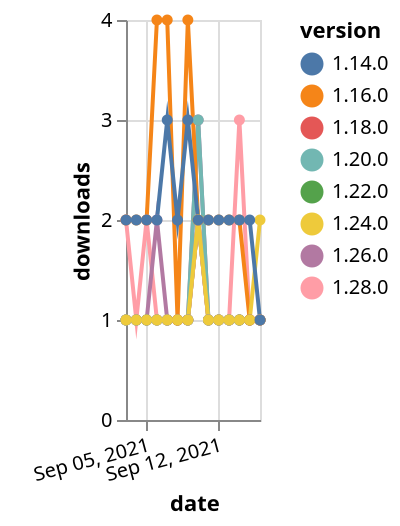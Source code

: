 {"$schema": "https://vega.github.io/schema/vega-lite/v5.json", "description": "A simple bar chart with embedded data.", "data": {"values": [{"date": "2021-09-03", "total": 248, "delta": 1, "version": "1.18.0"}, {"date": "2021-09-04", "total": 249, "delta": 1, "version": "1.18.0"}, {"date": "2021-09-05", "total": 250, "delta": 1, "version": "1.18.0"}, {"date": "2021-09-06", "total": 251, "delta": 1, "version": "1.18.0"}, {"date": "2021-09-07", "total": 252, "delta": 1, "version": "1.18.0"}, {"date": "2021-09-08", "total": 253, "delta": 1, "version": "1.18.0"}, {"date": "2021-09-09", "total": 254, "delta": 1, "version": "1.18.0"}, {"date": "2021-09-10", "total": 256, "delta": 2, "version": "1.18.0"}, {"date": "2021-09-11", "total": 257, "delta": 1, "version": "1.18.0"}, {"date": "2021-09-12", "total": 258, "delta": 1, "version": "1.18.0"}, {"date": "2021-09-13", "total": 259, "delta": 1, "version": "1.18.0"}, {"date": "2021-09-14", "total": 260, "delta": 1, "version": "1.18.0"}, {"date": "2021-09-15", "total": 261, "delta": 1, "version": "1.18.0"}, {"date": "2021-09-16", "total": 262, "delta": 1, "version": "1.18.0"}, {"date": "2021-09-03", "total": 181, "delta": 1, "version": "1.22.0"}, {"date": "2021-09-04", "total": 182, "delta": 1, "version": "1.22.0"}, {"date": "2021-09-05", "total": 183, "delta": 1, "version": "1.22.0"}, {"date": "2021-09-06", "total": 184, "delta": 1, "version": "1.22.0"}, {"date": "2021-09-07", "total": 185, "delta": 1, "version": "1.22.0"}, {"date": "2021-09-08", "total": 186, "delta": 1, "version": "1.22.0"}, {"date": "2021-09-09", "total": 187, "delta": 1, "version": "1.22.0"}, {"date": "2021-09-10", "total": 189, "delta": 2, "version": "1.22.0"}, {"date": "2021-09-11", "total": 190, "delta": 1, "version": "1.22.0"}, {"date": "2021-09-12", "total": 191, "delta": 1, "version": "1.22.0"}, {"date": "2021-09-13", "total": 192, "delta": 1, "version": "1.22.0"}, {"date": "2021-09-14", "total": 193, "delta": 1, "version": "1.22.0"}, {"date": "2021-09-15", "total": 194, "delta": 1, "version": "1.22.0"}, {"date": "2021-09-16", "total": 195, "delta": 1, "version": "1.22.0"}, {"date": "2021-09-03", "total": 114, "delta": 2, "version": "1.28.0"}, {"date": "2021-09-04", "total": 115, "delta": 1, "version": "1.28.0"}, {"date": "2021-09-05", "total": 117, "delta": 2, "version": "1.28.0"}, {"date": "2021-09-06", "total": 118, "delta": 1, "version": "1.28.0"}, {"date": "2021-09-07", "total": 119, "delta": 1, "version": "1.28.0"}, {"date": "2021-09-08", "total": 120, "delta": 1, "version": "1.28.0"}, {"date": "2021-09-09", "total": 121, "delta": 1, "version": "1.28.0"}, {"date": "2021-09-10", "total": 123, "delta": 2, "version": "1.28.0"}, {"date": "2021-09-11", "total": 124, "delta": 1, "version": "1.28.0"}, {"date": "2021-09-12", "total": 125, "delta": 1, "version": "1.28.0"}, {"date": "2021-09-13", "total": 126, "delta": 1, "version": "1.28.0"}, {"date": "2021-09-14", "total": 129, "delta": 3, "version": "1.28.0"}, {"date": "2021-09-15", "total": 130, "delta": 1, "version": "1.28.0"}, {"date": "2021-09-16", "total": 131, "delta": 1, "version": "1.28.0"}, {"date": "2021-09-03", "total": 172, "delta": 1, "version": "1.26.0"}, {"date": "2021-09-04", "total": 173, "delta": 1, "version": "1.26.0"}, {"date": "2021-09-05", "total": 174, "delta": 1, "version": "1.26.0"}, {"date": "2021-09-06", "total": 176, "delta": 2, "version": "1.26.0"}, {"date": "2021-09-07", "total": 177, "delta": 1, "version": "1.26.0"}, {"date": "2021-09-08", "total": 178, "delta": 1, "version": "1.26.0"}, {"date": "2021-09-09", "total": 179, "delta": 1, "version": "1.26.0"}, {"date": "2021-09-10", "total": 182, "delta": 3, "version": "1.26.0"}, {"date": "2021-09-11", "total": 183, "delta": 1, "version": "1.26.0"}, {"date": "2021-09-12", "total": 184, "delta": 1, "version": "1.26.0"}, {"date": "2021-09-13", "total": 185, "delta": 1, "version": "1.26.0"}, {"date": "2021-09-14", "total": 186, "delta": 1, "version": "1.26.0"}, {"date": "2021-09-15", "total": 187, "delta": 1, "version": "1.26.0"}, {"date": "2021-09-16", "total": 188, "delta": 1, "version": "1.26.0"}, {"date": "2021-09-03", "total": 331, "delta": 1, "version": "1.20.0"}, {"date": "2021-09-04", "total": 332, "delta": 1, "version": "1.20.0"}, {"date": "2021-09-05", "total": 333, "delta": 1, "version": "1.20.0"}, {"date": "2021-09-06", "total": 334, "delta": 1, "version": "1.20.0"}, {"date": "2021-09-07", "total": 335, "delta": 1, "version": "1.20.0"}, {"date": "2021-09-08", "total": 336, "delta": 1, "version": "1.20.0"}, {"date": "2021-09-09", "total": 337, "delta": 1, "version": "1.20.0"}, {"date": "2021-09-10", "total": 340, "delta": 3, "version": "1.20.0"}, {"date": "2021-09-11", "total": 341, "delta": 1, "version": "1.20.0"}, {"date": "2021-09-12", "total": 342, "delta": 1, "version": "1.20.0"}, {"date": "2021-09-13", "total": 343, "delta": 1, "version": "1.20.0"}, {"date": "2021-09-14", "total": 344, "delta": 1, "version": "1.20.0"}, {"date": "2021-09-15", "total": 345, "delta": 1, "version": "1.20.0"}, {"date": "2021-09-16", "total": 346, "delta": 1, "version": "1.20.0"}, {"date": "2021-09-03", "total": 2483, "delta": 2, "version": "1.16.0"}, {"date": "2021-09-04", "total": 2485, "delta": 2, "version": "1.16.0"}, {"date": "2021-09-05", "total": 2487, "delta": 2, "version": "1.16.0"}, {"date": "2021-09-06", "total": 2491, "delta": 4, "version": "1.16.0"}, {"date": "2021-09-07", "total": 2495, "delta": 4, "version": "1.16.0"}, {"date": "2021-09-08", "total": 2496, "delta": 1, "version": "1.16.0"}, {"date": "2021-09-09", "total": 2500, "delta": 4, "version": "1.16.0"}, {"date": "2021-09-10", "total": 2502, "delta": 2, "version": "1.16.0"}, {"date": "2021-09-11", "total": 2504, "delta": 2, "version": "1.16.0"}, {"date": "2021-09-12", "total": 2506, "delta": 2, "version": "1.16.0"}, {"date": "2021-09-13", "total": 2508, "delta": 2, "version": "1.16.0"}, {"date": "2021-09-14", "total": 2510, "delta": 2, "version": "1.16.0"}, {"date": "2021-09-15", "total": 2511, "delta": 1, "version": "1.16.0"}, {"date": "2021-09-16", "total": 2512, "delta": 1, "version": "1.16.0"}, {"date": "2021-09-03", "total": 160, "delta": 1, "version": "1.24.0"}, {"date": "2021-09-04", "total": 161, "delta": 1, "version": "1.24.0"}, {"date": "2021-09-05", "total": 162, "delta": 1, "version": "1.24.0"}, {"date": "2021-09-06", "total": 163, "delta": 1, "version": "1.24.0"}, {"date": "2021-09-07", "total": 164, "delta": 1, "version": "1.24.0"}, {"date": "2021-09-08", "total": 165, "delta": 1, "version": "1.24.0"}, {"date": "2021-09-09", "total": 166, "delta": 1, "version": "1.24.0"}, {"date": "2021-09-10", "total": 168, "delta": 2, "version": "1.24.0"}, {"date": "2021-09-11", "total": 169, "delta": 1, "version": "1.24.0"}, {"date": "2021-09-12", "total": 170, "delta": 1, "version": "1.24.0"}, {"date": "2021-09-13", "total": 171, "delta": 1, "version": "1.24.0"}, {"date": "2021-09-14", "total": 172, "delta": 1, "version": "1.24.0"}, {"date": "2021-09-15", "total": 173, "delta": 1, "version": "1.24.0"}, {"date": "2021-09-16", "total": 175, "delta": 2, "version": "1.24.0"}, {"date": "2021-09-03", "total": 2366, "delta": 2, "version": "1.14.0"}, {"date": "2021-09-04", "total": 2368, "delta": 2, "version": "1.14.0"}, {"date": "2021-09-05", "total": 2370, "delta": 2, "version": "1.14.0"}, {"date": "2021-09-06", "total": 2372, "delta": 2, "version": "1.14.0"}, {"date": "2021-09-07", "total": 2375, "delta": 3, "version": "1.14.0"}, {"date": "2021-09-08", "total": 2377, "delta": 2, "version": "1.14.0"}, {"date": "2021-09-09", "total": 2380, "delta": 3, "version": "1.14.0"}, {"date": "2021-09-10", "total": 2382, "delta": 2, "version": "1.14.0"}, {"date": "2021-09-11", "total": 2384, "delta": 2, "version": "1.14.0"}, {"date": "2021-09-12", "total": 2386, "delta": 2, "version": "1.14.0"}, {"date": "2021-09-13", "total": 2388, "delta": 2, "version": "1.14.0"}, {"date": "2021-09-14", "total": 2390, "delta": 2, "version": "1.14.0"}, {"date": "2021-09-15", "total": 2392, "delta": 2, "version": "1.14.0"}, {"date": "2021-09-16", "total": 2393, "delta": 1, "version": "1.14.0"}]}, "width": "container", "mark": {"type": "line", "point": {"filled": true}}, "encoding": {"x": {"field": "date", "type": "temporal", "timeUnit": "yearmonthdate", "title": "date", "axis": {"labelAngle": -15}}, "y": {"field": "delta", "type": "quantitative", "title": "downloads"}, "color": {"field": "version", "type": "nominal"}, "tooltip": {"field": "delta"}}}